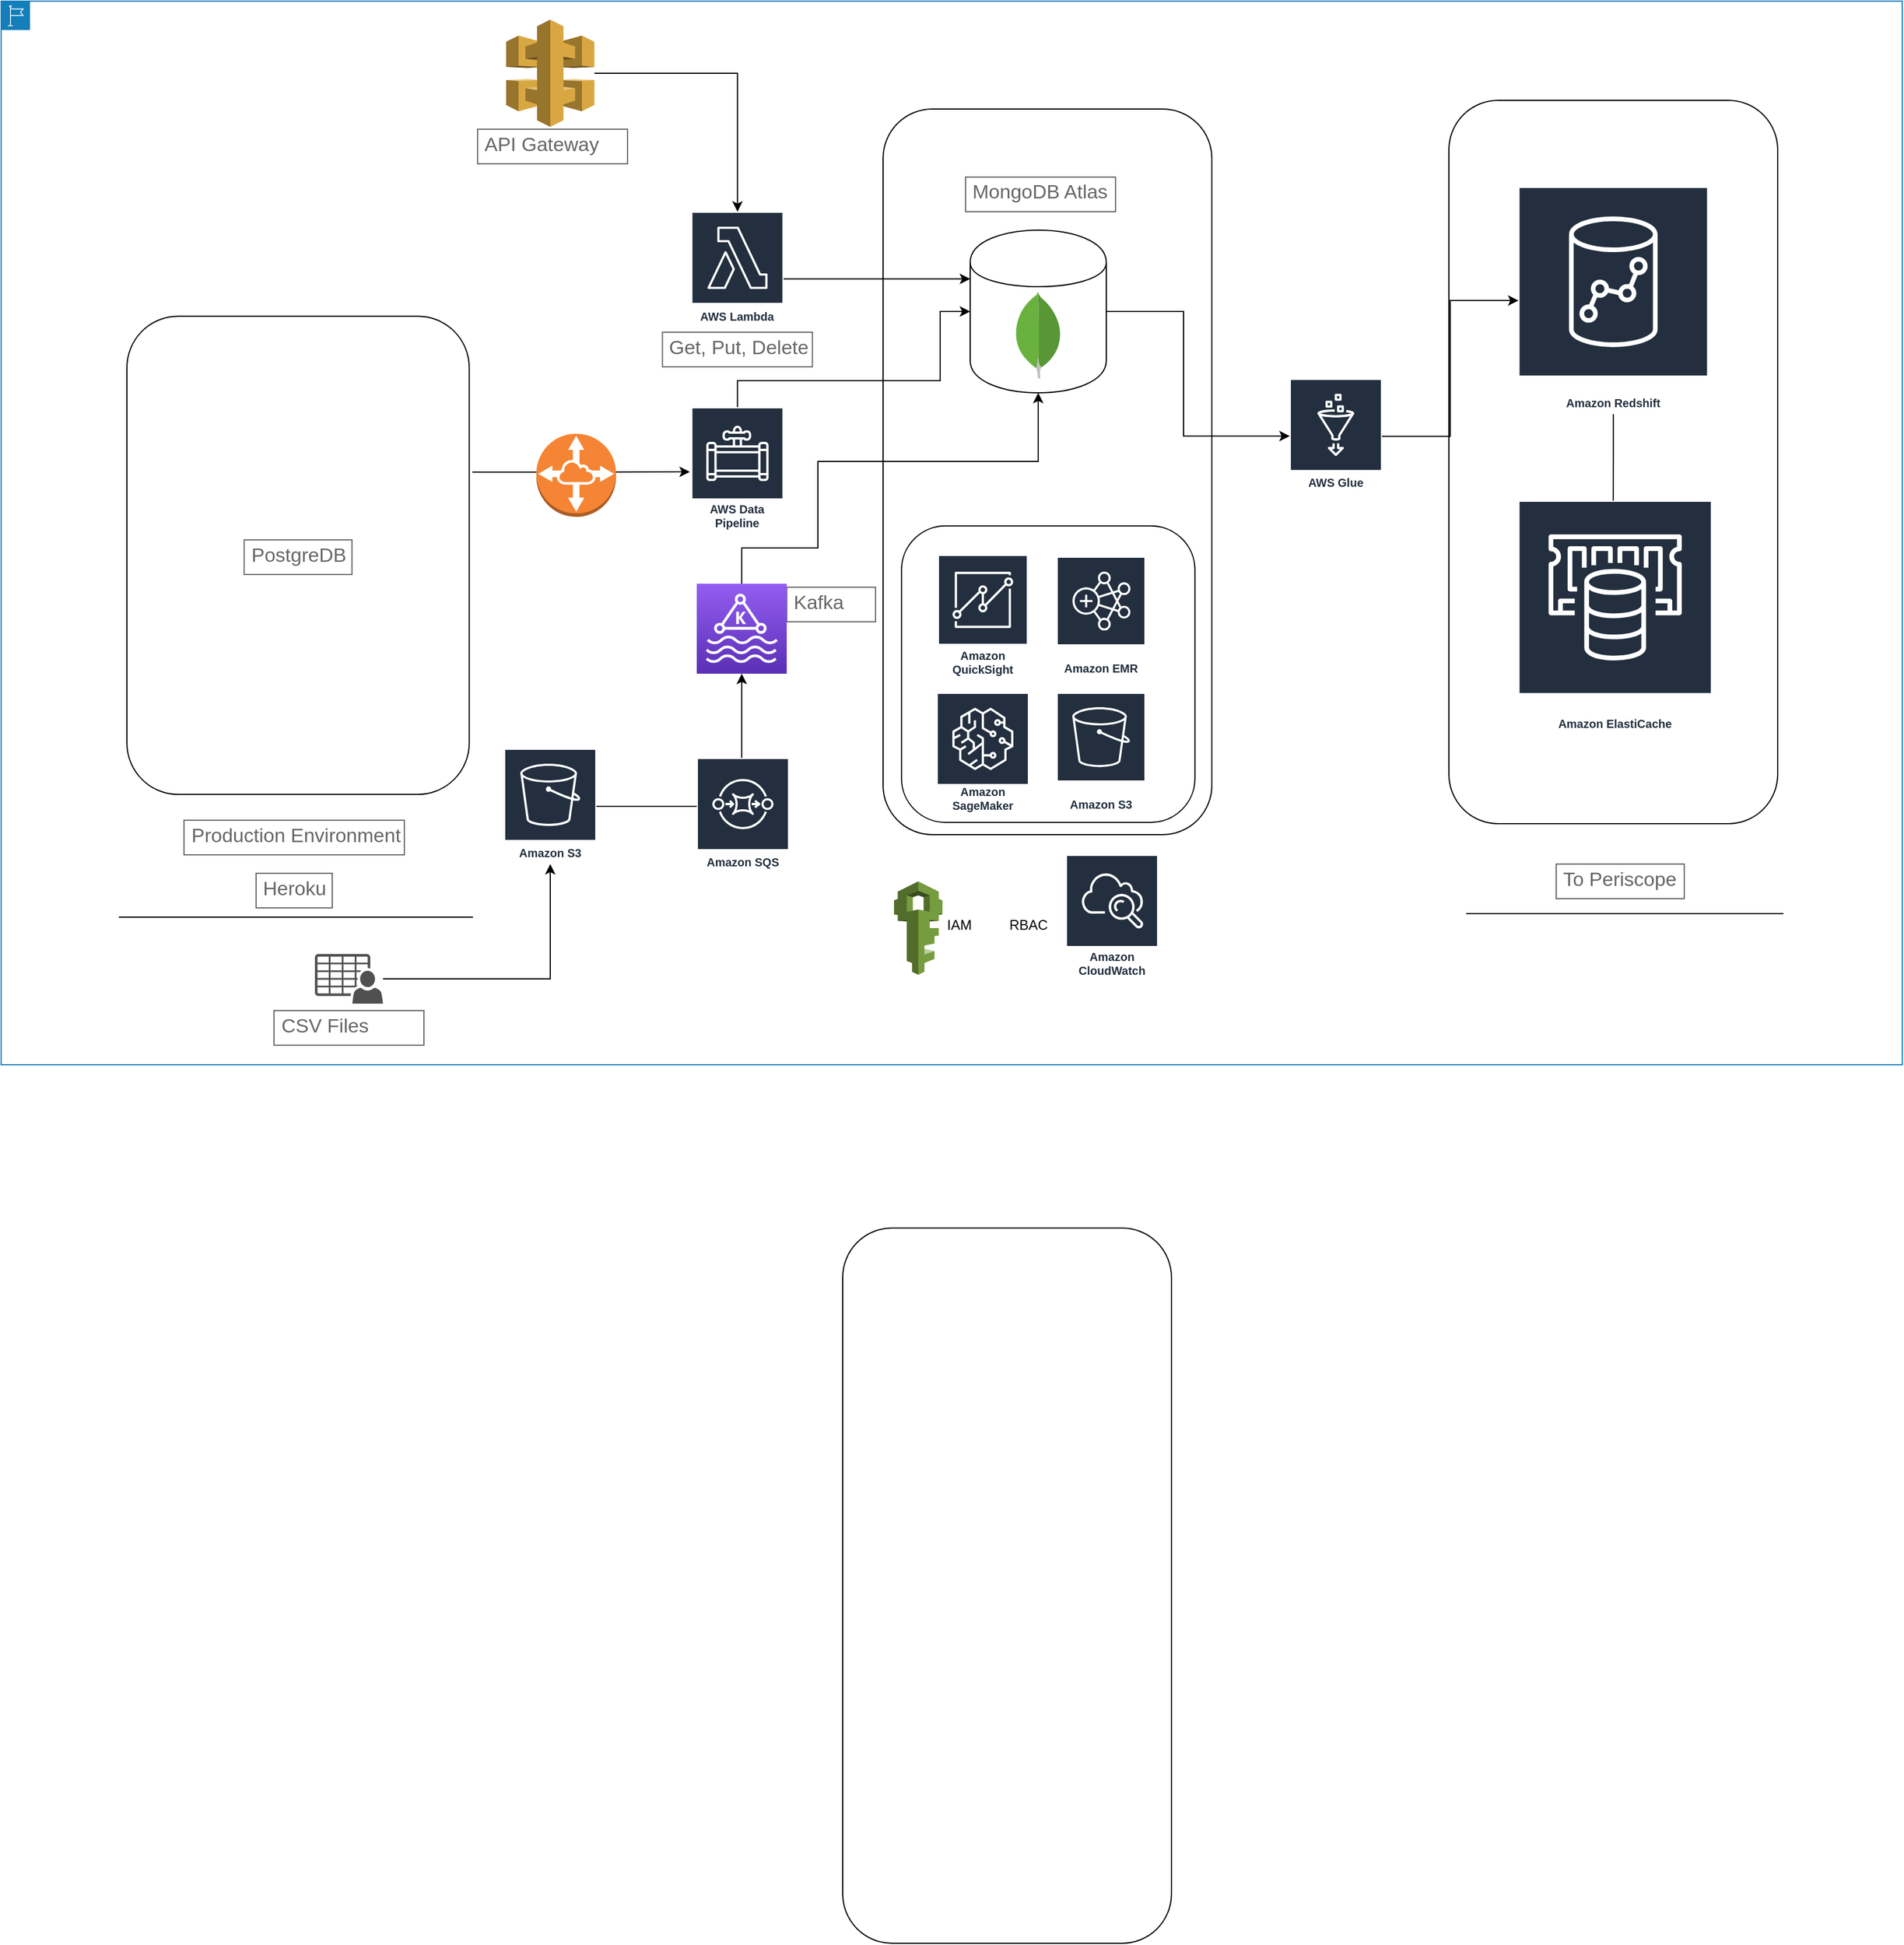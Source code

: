<mxfile version="13.3.0" type="github"><diagram id="eQQ2-7BLxfa0m_OnhzRN" name="Page-1"><mxGraphModel dx="1664" dy="556" grid="0" gridSize="10" guides="1" tooltips="1" connect="1" arrows="1" fold="1" page="0" pageScale="1" pageWidth="1169" pageHeight="827" math="0" shadow="0"><root><mxCell id="0"/><mxCell id="1" parent="0"/><mxCell id="xkTRY0T6PmmyoYpCmwlc-1" value="" style="rounded=1;whiteSpace=wrap;html=1;rotation=90;glass=0;fillColor=none;" vertex="1" parent="1"><mxGeometry x="88.14" y="1118" width="414.49" height="296.75" as="geometry"/></mxCell><mxCell id="xkTRY0T6PmmyoYpCmwlc-2" value="" style="rounded=1;whiteSpace=wrap;html=1;rotation=90;glass=0;fillColor=none;" vertex="1" parent="1"><mxGeometry x="630.5" y="1051.5" width="629" height="285" as="geometry"/></mxCell><mxCell id="xkTRY0T6PmmyoYpCmwlc-3" value="" style="rounded=1;whiteSpace=wrap;html=1;rotation=90;glass=0;fillColor=none;" vertex="1" parent="1"><mxGeometry x="1122" y="1043" width="627" height="285" as="geometry"/></mxCell><mxCell id="xkTRY0T6PmmyoYpCmwlc-4" value="" style="rounded=1;whiteSpace=wrap;html=1;rotation=90;glass=0;fillColor=none;" vertex="1" parent="1"><mxGeometry x="600" y="2017" width="620" height="285" as="geometry"/></mxCell><mxCell id="xkTRY0T6PmmyoYpCmwlc-5" style="edgeStyle=orthogonalEdgeStyle;rounded=0;orthogonalLoop=1;jettySize=auto;html=1;exitX=0.326;exitY=-0.009;exitDx=0;exitDy=0;exitPerimeter=0;" edge="1" parent="1" source="xkTRY0T6PmmyoYpCmwlc-1"><mxGeometry relative="1" as="geometry"><mxPoint x="635" y="1194" as="targetPoint"/><Array as="points"><mxPoint x="540" y="1194"/></Array></mxGeometry></mxCell><mxCell id="xkTRY0T6PmmyoYpCmwlc-6" value="" style="shape=image;html=1;verticalAlign=top;verticalLabelPosition=bottom;labelBackgroundColor=#ffffff;imageAspect=0;aspect=fixed;image=https://cdn2.iconfinder.com/data/icons/amazon-aws-stencils/100/Database_copy_Amazon_RDS-128.png" vertex="1" parent="1"><mxGeometry x="235.38" y="1138" width="120" height="120" as="geometry"/></mxCell><mxCell id="xkTRY0T6PmmyoYpCmwlc-7" value="Production Environment" style="strokeWidth=1;shadow=0;dashed=0;align=center;html=1;shape=mxgraph.mockup.text.textBox;fontColor=#666666;align=left;fontSize=17;spacingLeft=4;spacingTop=-3;strokeColor=#666666;mainText=" vertex="1" parent="1"><mxGeometry x="196.5" y="1496" width="191" height="30" as="geometry"/></mxCell><mxCell id="xkTRY0T6PmmyoYpCmwlc-8" value="" style="edgeStyle=orthogonalEdgeStyle;rounded=0;orthogonalLoop=1;jettySize=auto;html=1;" edge="1" parent="1" source="xkTRY0T6PmmyoYpCmwlc-9" target="xkTRY0T6PmmyoYpCmwlc-21"><mxGeometry relative="1" as="geometry"><mxPoint x="364.5" y="1371.5" as="targetPoint"/></mxGeometry></mxCell><mxCell id="xkTRY0T6PmmyoYpCmwlc-9" value="" style="pointerEvents=1;shadow=0;dashed=0;html=1;strokeColor=none;fillColor=#505050;labelPosition=center;verticalLabelPosition=bottom;verticalAlign=top;outlineConnect=0;align=center;shape=mxgraph.office.users.csv_file;rounded=1;glass=0;" vertex="1" parent="1"><mxGeometry x="310" y="1612" width="59" height="43" as="geometry"/></mxCell><mxCell id="xkTRY0T6PmmyoYpCmwlc-10" style="edgeStyle=orthogonalEdgeStyle;rounded=0;orthogonalLoop=1;jettySize=auto;html=1;entryX=0;entryY=0.3;entryDx=0;entryDy=0;" edge="1" parent="1" target="xkTRY0T6PmmyoYpCmwlc-14"><mxGeometry relative="1" as="geometry"><mxPoint x="714.5" y="1014.533" as="sourcePoint"/><Array as="points"><mxPoint x="715" y="1027"/></Array></mxGeometry></mxCell><mxCell id="xkTRY0T6PmmyoYpCmwlc-11" value="Get, Put, Delete" style="strokeWidth=1;shadow=0;dashed=0;align=center;html=1;shape=mxgraph.mockup.text.textBox;fontColor=#666666;align=left;fontSize=17;spacingLeft=4;spacingTop=-3;strokeColor=#666666;mainText=" vertex="1" parent="1"><mxGeometry x="611.25" y="1073" width="130" height="30" as="geometry"/></mxCell><mxCell id="xkTRY0T6PmmyoYpCmwlc-12" style="edgeStyle=orthogonalEdgeStyle;rounded=0;orthogonalLoop=1;jettySize=auto;html=1;entryX=0;entryY=0.5;entryDx=0;entryDy=0;" edge="1" parent="1" target="xkTRY0T6PmmyoYpCmwlc-14"><mxGeometry relative="1" as="geometry"><mxPoint x="676.267" y="1156" as="sourcePoint"/><Array as="points"><mxPoint x="676" y="1115"/><mxPoint x="852" y="1115"/><mxPoint x="852" y="1055"/></Array></mxGeometry></mxCell><mxCell id="xkTRY0T6PmmyoYpCmwlc-13" style="edgeStyle=orthogonalEdgeStyle;rounded=0;orthogonalLoop=1;jettySize=auto;html=1;" edge="1" parent="1" source="xkTRY0T6PmmyoYpCmwlc-14" target="xkTRY0T6PmmyoYpCmwlc-29"><mxGeometry relative="1" as="geometry"><Array as="points"><mxPoint x="1063" y="1055"/><mxPoint x="1063" y="1163"/></Array></mxGeometry></mxCell><mxCell id="xkTRY0T6PmmyoYpCmwlc-14" value="" style="shape=cylinder;whiteSpace=wrap;html=1;boundedLbl=1;backgroundOutline=1;rounded=1;glass=0;fillColor=none;" vertex="1" parent="1"><mxGeometry x="878" y="984.5" width="118" height="141" as="geometry"/></mxCell><mxCell id="xkTRY0T6PmmyoYpCmwlc-15" value="" style="dashed=0;outlineConnect=0;html=1;align=center;labelPosition=center;verticalLabelPosition=bottom;verticalAlign=top;shape=mxgraph.weblogos.mongodb;rounded=1;glass=0;fillColor=none;" vertex="1" parent="1"><mxGeometry x="916.4" y="1037.65" width="41.2" height="75.7" as="geometry"/></mxCell><mxCell id="xkTRY0T6PmmyoYpCmwlc-16" value="MongoDB Atlas" style="strokeWidth=1;shadow=0;dashed=0;align=center;html=1;shape=mxgraph.mockup.text.textBox;fontColor=#666666;align=left;fontSize=17;spacingLeft=4;spacingTop=-3;strokeColor=#666666;mainText=" vertex="1" parent="1"><mxGeometry x="874" y="938.5" width="130" height="30" as="geometry"/></mxCell><mxCell id="xkTRY0T6PmmyoYpCmwlc-17" value="CSV Files" style="strokeWidth=1;shadow=0;dashed=0;align=center;html=1;shape=mxgraph.mockup.text.textBox;fontColor=#666666;align=left;fontSize=17;spacingLeft=4;spacingTop=-3;strokeColor=#666666;mainText=" vertex="1" parent="1"><mxGeometry x="274.5" y="1661" width="130" height="30" as="geometry"/></mxCell><mxCell id="xkTRY0T6PmmyoYpCmwlc-18" value="PostgreDB" style="strokeWidth=1;shadow=0;dashed=0;align=center;html=1;shape=mxgraph.mockup.text.textBox;fontColor=#666666;align=left;fontSize=17;spacingLeft=4;spacingTop=-3;strokeColor=#666666;mainText=" vertex="1" parent="1"><mxGeometry x="248.63" y="1253" width="93.5" height="30" as="geometry"/></mxCell><mxCell id="xkTRY0T6PmmyoYpCmwlc-19" value="API Gateway" style="strokeWidth=1;shadow=0;dashed=0;align=center;html=1;shape=mxgraph.mockup.text.textBox;fontColor=#666666;align=left;fontSize=17;spacingLeft=4;spacingTop=-3;strokeColor=#666666;mainText=" vertex="1" parent="1"><mxGeometry x="451" y="897" width="130" height="30" as="geometry"/></mxCell><mxCell id="xkTRY0T6PmmyoYpCmwlc-20" style="edgeStyle=orthogonalEdgeStyle;rounded=0;orthogonalLoop=1;jettySize=auto;html=1;" edge="1" parent="1" source="xkTRY0T6PmmyoYpCmwlc-21" target="xkTRY0T6PmmyoYpCmwlc-43"><mxGeometry relative="1" as="geometry"><mxPoint x="629.5" y="1523.067" as="targetPoint"/></mxGeometry></mxCell><mxCell id="xkTRY0T6PmmyoYpCmwlc-21" value="Amazon S3" style="outlineConnect=0;fontColor=#232F3E;gradientColor=none;strokeColor=#ffffff;fillColor=#232F3E;dashed=0;verticalLabelPosition=middle;verticalAlign=bottom;align=center;html=1;whiteSpace=wrap;fontSize=10;fontStyle=1;spacing=3;shape=mxgraph.aws4.productIcon;prIcon=mxgraph.aws4.s3;rounded=1;glass=0;" vertex="1" parent="1"><mxGeometry x="474" y="1434" width="80" height="100" as="geometry"/></mxCell><mxCell id="xkTRY0T6PmmyoYpCmwlc-22" value="AWS Lambda" style="outlineConnect=0;fontColor=#232F3E;gradientColor=none;strokeColor=#ffffff;fillColor=#232F3E;dashed=0;verticalLabelPosition=middle;verticalAlign=bottom;align=center;html=1;whiteSpace=wrap;fontSize=10;fontStyle=1;spacing=3;shape=mxgraph.aws4.productIcon;prIcon=mxgraph.aws4.lambda;rounded=1;glass=0;" vertex="1" parent="1"><mxGeometry x="636.25" y="968.5" width="80" height="100" as="geometry"/></mxCell><mxCell id="xkTRY0T6PmmyoYpCmwlc-23" value="" style="outlineConnect=0;dashed=0;verticalLabelPosition=bottom;verticalAlign=top;align=center;html=1;shape=mxgraph.aws3.iam;fillColor=#759C3E;gradientColor=none;rounded=1;glass=0;" vertex="1" parent="1"><mxGeometry x="812" y="1549" width="42" height="81" as="geometry"/></mxCell><mxCell id="xkTRY0T6PmmyoYpCmwlc-24" value="RBAC" style="text;whiteSpace=wrap;html=1;" vertex="1" parent="1"><mxGeometry x="910.001" y="1573.003" width="54" height="28" as="geometry"/></mxCell><mxCell id="xkTRY0T6PmmyoYpCmwlc-25" value="IAM" style="text;whiteSpace=wrap;html=1;" vertex="1" parent="1"><mxGeometry x="856.004" y="1572.999" width="54" height="28" as="geometry"/></mxCell><mxCell id="xkTRY0T6PmmyoYpCmwlc-26" value="Amazon CloudWatch" style="outlineConnect=0;fontColor=#232F3E;gradientColor=none;strokeColor=#ffffff;fillColor=#232F3E;dashed=0;verticalLabelPosition=middle;verticalAlign=bottom;align=center;html=1;whiteSpace=wrap;fontSize=10;fontStyle=1;spacing=3;shape=mxgraph.aws4.productIcon;prIcon=mxgraph.aws4.cloudwatch;rounded=1;glass=0;" vertex="1" parent="1"><mxGeometry x="961" y="1526" width="80" height="110" as="geometry"/></mxCell><mxCell id="xkTRY0T6PmmyoYpCmwlc-27" value="Kafka" style="strokeWidth=1;shadow=0;dashed=0;align=center;html=1;shape=mxgraph.mockup.text.textBox;fontColor=#666666;align=left;fontSize=17;spacingLeft=4;spacingTop=-3;strokeColor=#666666;mainText=" vertex="1" parent="1"><mxGeometry x="719" y="1294" width="77" height="30" as="geometry"/></mxCell><mxCell id="xkTRY0T6PmmyoYpCmwlc-28" style="edgeStyle=orthogonalEdgeStyle;rounded=0;orthogonalLoop=1;jettySize=auto;html=1;" edge="1" parent="1" source="xkTRY0T6PmmyoYpCmwlc-29" target="xkTRY0T6PmmyoYpCmwlc-33"><mxGeometry relative="1" as="geometry"/></mxCell><mxCell id="xkTRY0T6PmmyoYpCmwlc-29" value="AWS Glue" style="outlineConnect=0;fontColor=#232F3E;gradientColor=none;strokeColor=#ffffff;fillColor=#232F3E;dashed=0;verticalLabelPosition=middle;verticalAlign=bottom;align=center;html=1;whiteSpace=wrap;fontSize=10;fontStyle=1;spacing=3;shape=mxgraph.aws4.productIcon;prIcon=mxgraph.aws4.glue;rounded=1;glass=0;" vertex="1" parent="1"><mxGeometry x="1155" y="1113.35" width="80" height="100" as="geometry"/></mxCell><mxCell id="xkTRY0T6PmmyoYpCmwlc-30" value="" style="rounded=1;whiteSpace=wrap;html=1;rotation=90;glass=0;fillColor=none;" vertex="1" parent="1"><mxGeometry x="817.17" y="1242.18" width="257" height="254.35" as="geometry"/></mxCell><mxCell id="xkTRY0T6PmmyoYpCmwlc-31" value="Amazon S3" style="outlineConnect=0;fontColor=#232F3E;gradientColor=none;strokeColor=#ffffff;fillColor=#232F3E;dashed=0;verticalLabelPosition=middle;verticalAlign=bottom;align=center;html=1;whiteSpace=wrap;fontSize=10;fontStyle=1;spacing=3;shape=mxgraph.aws4.productIcon;prIcon=mxgraph.aws4.s3;rounded=1;glass=0;" vertex="1" parent="1"><mxGeometry x="953" y="1385.5" width="77" height="106.5" as="geometry"/></mxCell><mxCell id="xkTRY0T6PmmyoYpCmwlc-32" style="edgeStyle=orthogonalEdgeStyle;rounded=0;orthogonalLoop=1;jettySize=auto;html=1;entryX=0.49;entryY=0.056;entryDx=0;entryDy=0;entryPerimeter=0;" edge="1" parent="1" source="xkTRY0T6PmmyoYpCmwlc-33" target="xkTRY0T6PmmyoYpCmwlc-34"><mxGeometry relative="1" as="geometry"/></mxCell><mxCell id="xkTRY0T6PmmyoYpCmwlc-33" value="Amazon Redshift" style="outlineConnect=0;fontColor=#232F3E;gradientColor=none;strokeColor=#ffffff;fillColor=#232F3E;dashed=0;verticalLabelPosition=middle;verticalAlign=bottom;align=center;html=1;whiteSpace=wrap;fontSize=10;fontStyle=1;spacing=3;shape=mxgraph.aws4.productIcon;prIcon=mxgraph.aws4.redshift;rounded=1;glass=0;" vertex="1" parent="1"><mxGeometry x="1353.25" y="947" width="164.5" height="197" as="geometry"/></mxCell><mxCell id="xkTRY0T6PmmyoYpCmwlc-34" value="Amazon ElastiCache" style="outlineConnect=0;fontColor=#232F3E;gradientColor=none;strokeColor=#ffffff;fillColor=#232F3E;dashed=0;verticalLabelPosition=middle;verticalAlign=bottom;align=center;html=1;whiteSpace=wrap;fontSize=10;fontStyle=1;spacing=3;shape=mxgraph.aws4.productIcon;prIcon=mxgraph.aws4.elasticache;rounded=1;glass=0;" vertex="1" parent="1"><mxGeometry x="1353.25" y="1219" width="167.75" height="203" as="geometry"/></mxCell><mxCell id="xkTRY0T6PmmyoYpCmwlc-35" value="Amazon EMR" style="outlineConnect=0;fontColor=#232F3E;gradientColor=none;strokeColor=#ffffff;fillColor=#232F3E;dashed=0;verticalLabelPosition=middle;verticalAlign=bottom;align=center;html=1;whiteSpace=wrap;fontSize=10;fontStyle=1;spacing=3;shape=mxgraph.aws4.productIcon;prIcon=mxgraph.aws4.emr;rounded=1;glass=0;" vertex="1" parent="1"><mxGeometry x="953" y="1267.5" width="77" height="106" as="geometry"/></mxCell><mxCell id="xkTRY0T6PmmyoYpCmwlc-36" value="AWS Data Pipeline" style="outlineConnect=0;fontColor=#232F3E;gradientColor=none;strokeColor=#ffffff;fillColor=#232F3E;dashed=0;verticalLabelPosition=middle;verticalAlign=bottom;align=center;html=1;whiteSpace=wrap;fontSize=10;fontStyle=1;spacing=3;shape=mxgraph.aws4.productIcon;prIcon=mxgraph.aws4.data_pipeline;rounded=1;glass=0;" vertex="1" parent="1"><mxGeometry x="636.25" y="1138" width="80" height="110" as="geometry"/></mxCell><mxCell id="xkTRY0T6PmmyoYpCmwlc-37" value="To Periscope" style="strokeWidth=1;shadow=0;dashed=0;align=center;html=1;shape=mxgraph.mockup.text.textBox;fontColor=#666666;align=left;fontSize=17;spacingLeft=4;spacingTop=-3;strokeColor=#666666;mainText=" vertex="1" parent="1"><mxGeometry x="1386" y="1534" width="111" height="30" as="geometry"/></mxCell><mxCell id="xkTRY0T6PmmyoYpCmwlc-38" style="edgeStyle=orthogonalEdgeStyle;rounded=0;orthogonalLoop=1;jettySize=auto;html=1;" edge="1" parent="1" source="xkTRY0T6PmmyoYpCmwlc-39" target="xkTRY0T6PmmyoYpCmwlc-22"><mxGeometry relative="1" as="geometry"/></mxCell><mxCell id="xkTRY0T6PmmyoYpCmwlc-39" value="" style="outlineConnect=0;dashed=0;verticalLabelPosition=bottom;verticalAlign=top;align=center;html=1;shape=mxgraph.aws3.api_gateway;fillColor=#D9A741;gradientColor=none;rounded=1;glass=0;" vertex="1" parent="1"><mxGeometry x="475.75" y="802" width="76.5" height="93" as="geometry"/></mxCell><mxCell id="xkTRY0T6PmmyoYpCmwlc-40" value="" style="shape=image;html=1;verticalAlign=top;verticalLabelPosition=bottom;labelBackgroundColor=#ffffff;imageAspect=0;aspect=fixed;image=https://cdn2.iconfinder.com/data/icons/amazon-aws-stencils/100/Database_copy_Amazon_RDS-128.png" vertex="1" parent="1"><mxGeometry x="235.38" y="1283" width="120" height="120" as="geometry"/></mxCell><mxCell id="xkTRY0T6PmmyoYpCmwlc-41" value="" style="outlineConnect=0;dashed=0;verticalLabelPosition=bottom;verticalAlign=top;align=center;html=1;shape=mxgraph.aws3.vpc_peering;fillColor=#F58534;gradientColor=none;rounded=1;glass=0;" vertex="1" parent="1"><mxGeometry x="502" y="1161" width="69" height="72" as="geometry"/></mxCell><mxCell id="xkTRY0T6PmmyoYpCmwlc-42" style="edgeStyle=orthogonalEdgeStyle;rounded=0;orthogonalLoop=1;jettySize=auto;html=1;" edge="1" parent="1" source="xkTRY0T6PmmyoYpCmwlc-43" target="xkTRY0T6PmmyoYpCmwlc-14"><mxGeometry relative="1" as="geometry"><Array as="points"><mxPoint x="680" y="1260"/><mxPoint x="746" y="1260"/><mxPoint x="746" y="1185"/><mxPoint x="937" y="1185"/></Array></mxGeometry></mxCell><mxCell id="xkTRY0T6PmmyoYpCmwlc-43" value="" style="outlineConnect=0;fontColor=#232F3E;gradientColor=#945DF2;gradientDirection=north;fillColor=#5A30B5;strokeColor=#ffffff;dashed=0;verticalLabelPosition=bottom;verticalAlign=top;align=center;html=1;fontSize=12;fontStyle=0;aspect=fixed;shape=mxgraph.aws4.resourceIcon;resIcon=mxgraph.aws4.managed_streaming_for_kafka;rounded=1;glass=0;" vertex="1" parent="1"><mxGeometry x="641" y="1291" width="78" height="78" as="geometry"/></mxCell><mxCell id="xkTRY0T6PmmyoYpCmwlc-44" value="Amazon SQS" style="outlineConnect=0;fontColor=#232F3E;gradientColor=none;strokeColor=#ffffff;fillColor=#232F3E;dashed=0;verticalLabelPosition=middle;verticalAlign=bottom;align=center;html=1;whiteSpace=wrap;fontSize=10;fontStyle=1;spacing=3;shape=mxgraph.aws4.productIcon;prIcon=mxgraph.aws4.sqs;rounded=1;glass=0;" vertex="1" parent="1"><mxGeometry x="641" y="1442" width="80" height="100" as="geometry"/></mxCell><mxCell id="xkTRY0T6PmmyoYpCmwlc-45" value="Amazon QuickSight" style="outlineConnect=0;fontColor=#232F3E;gradientColor=none;strokeColor=#ffffff;fillColor=#232F3E;dashed=0;verticalLabelPosition=middle;verticalAlign=bottom;align=center;html=1;whiteSpace=wrap;fontSize=10;fontStyle=1;spacing=3;shape=mxgraph.aws4.productIcon;prIcon=mxgraph.aws4.quicksight;rounded=1;glass=0;" vertex="1" parent="1"><mxGeometry x="850" y="1266" width="78" height="109" as="geometry"/></mxCell><mxCell id="xkTRY0T6PmmyoYpCmwlc-46" value="Amazon SageMaker" style="outlineConnect=0;fontColor=#232F3E;gradientColor=none;strokeColor=#ffffff;fillColor=#232F3E;dashed=0;verticalLabelPosition=middle;verticalAlign=bottom;align=center;html=1;whiteSpace=wrap;fontSize=10;fontStyle=1;spacing=3;shape=mxgraph.aws4.productIcon;prIcon=mxgraph.aws4.sagemaker;rounded=1;glass=0;" vertex="1" parent="1"><mxGeometry x="849" y="1385.5" width="80" height="107.5" as="geometry"/></mxCell><mxCell id="xkTRY0T6PmmyoYpCmwlc-47" value="" style="endArrow=none;html=1;" edge="1" parent="1"><mxGeometry width="50" height="50" relative="1" as="geometry"><mxPoint x="1308" y="1577" as="sourcePoint"/><mxPoint x="1583" y="1577" as="targetPoint"/></mxGeometry></mxCell><mxCell id="xkTRY0T6PmmyoYpCmwlc-48" value="" style="endArrow=none;html=1;" edge="1" parent="1"><mxGeometry width="50" height="50" relative="1" as="geometry"><mxPoint x="140" y="1580" as="sourcePoint"/><mxPoint x="447" y="1580" as="targetPoint"/></mxGeometry></mxCell><mxCell id="xkTRY0T6PmmyoYpCmwlc-49" value="Heroku" style="strokeWidth=1;shadow=0;dashed=0;align=center;html=1;shape=mxgraph.mockup.text.textBox;fontColor=#666666;align=left;fontSize=17;spacingLeft=4;spacingTop=-3;strokeColor=#666666;mainText=" vertex="1" parent="1"><mxGeometry x="259" y="1542" width="66" height="30" as="geometry"/></mxCell><mxCell id="xkTRY0T6PmmyoYpCmwlc-50" value="Region" style="points=[[0,0],[0.25,0],[0.5,0],[0.75,0],[1,0],[1,0.25],[1,0.5],[1,0.75],[1,1],[0.75,1],[0.5,1],[0.25,1],[0,1],[0,0.75],[0,0.5],[0,0.25]];outlineConnect=0;gradientColor=#ffffff;html=1;fontSize=12;fontStyle=0;shape=mxgraph.aws4.group;grIcon=mxgraph.aws4.group_region;strokeColor=#147EBA;fillColor=none;verticalAlign=top;align=left;spacingLeft=30;fontColor=#000000;dashed=0;rounded=1;glass=0;labelBackgroundColor=#ffffff;labelBorderColor=#000000;textOpacity=0;shadow=0;whiteSpace=wrap;" vertex="1" parent="1"><mxGeometry x="38" y="786" width="1648" height="922" as="geometry"/></mxCell></root></mxGraphModel></diagram></mxfile>
